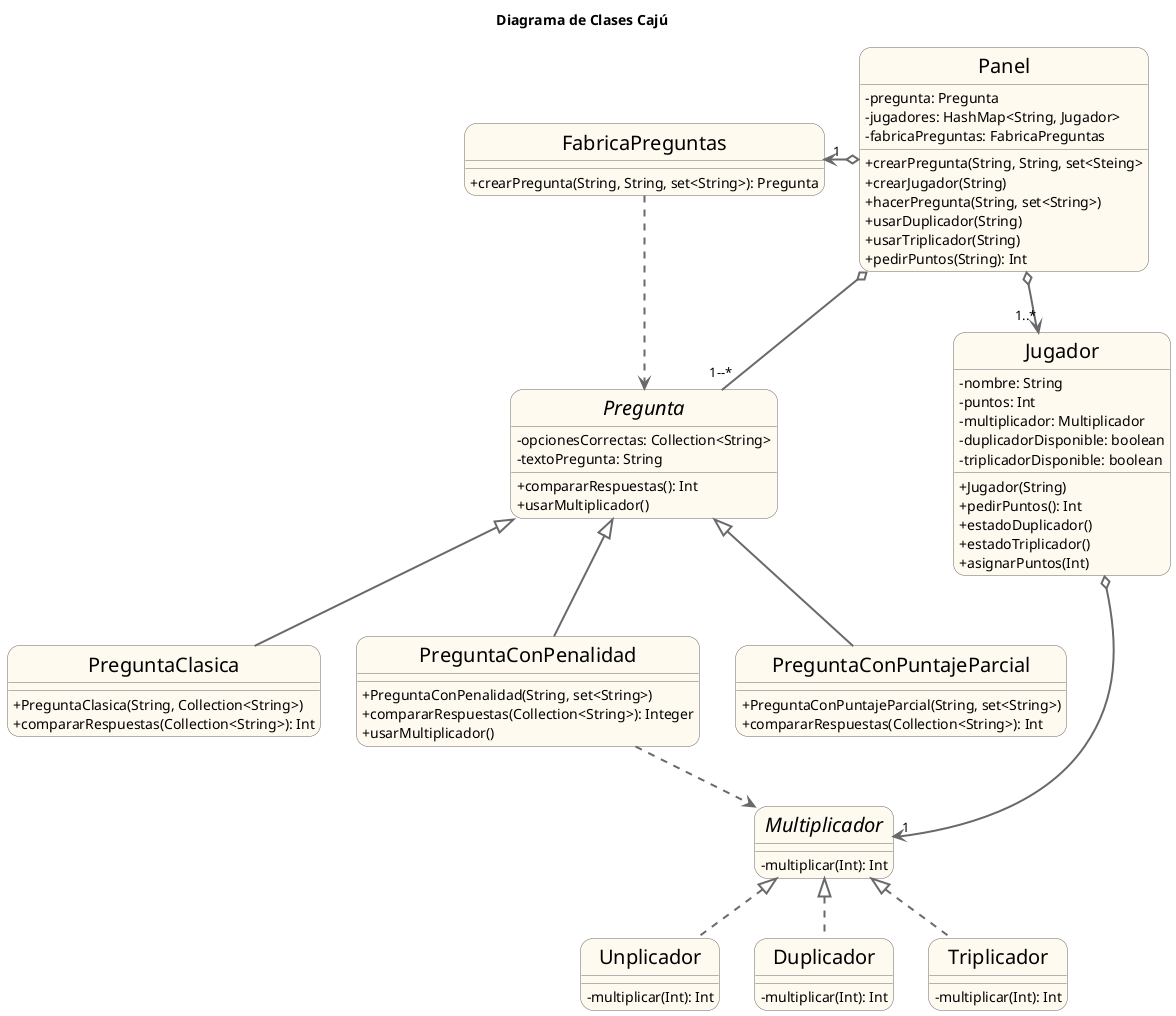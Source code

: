 @startuml TP2

title Diagrama de Clases Cajú

hide circle
skinparam classAttributeIconSize 0
skinparam roundcorner 25
skinparam sequenceArrowThickness 2
skinparam classFontSize 20

skinparam class {
BackgroundColor FloralWhite
ArrowColor DimGray
BorderColor DimGray
}

class Panel{
       - pregunta: Pregunta
       - jugadores: HashMap<String, Jugador>
       - fabricaPreguntas: FabricaPreguntas
       + crearPregunta(String, String, set<Steing>
       + crearJugador(String)
       + hacerPregunta(String, set<String>)
       + usarDuplicador(String)
       + usarTriplicador(String)
       + pedirPuntos(String): Int
}

class FabricaPreguntas{
       + crearPregunta(String, String, set<String>): Pregunta
}

class Jugador{
        - nombre: String
        - puntos: Int
        - multiplicador: Multiplicador
        - duplicadorDisponible: boolean
        - triplicadorDisponible: boolean
        + Jugador(String)
        + pedirPuntos(): Int
        + estadoDuplicador()
        + estadoTriplicador()
        + asignarPuntos(Int)
}

abstract class Pregunta{
        - opcionesCorrectas: Collection<String>
        - textoPregunta: String
        + compararRespuestas(): Int
        + usarMultiplicador()
}

class PreguntaClasica{
        + PreguntaClasica(String, Collection<String>)
        + compararRespuestas(Collection<String>): Int
}

class PreguntaConPenalidad{
        + PreguntaConPenalidad(String, set<String>)
        + compararRespuestas(Collection<String>): Integer
        + usarMultiplicador()
}

class PreguntaConPuntajeParcial{
        + PreguntaConPuntajeParcial(String, set<String>)
        + compararRespuestas(Collection<String>): Int
}

interface Multiplicador{
        - multiplicar(Int): Int
}

class Unplicador{
        - multiplicar(Int): Int
}

class Duplicador{
        - multiplicar(Int): Int
}

class Triplicador{
        - multiplicar(Int): Int
}

Panel o-->"1..*" Jugador
Panel o--"1--*" Pregunta
Panel o-left->"1" FabricaPreguntas
FabricaPreguntas ..> Pregunta
PreguntaClasica -up-|> Pregunta
PreguntaConPenalidad -up-|> Pregunta
PreguntaConPuntajeParcial -up-|> Pregunta
Unplicador .up.|> Multiplicador
Duplicador .up.|> Multiplicador
Triplicador .up.|> Multiplicador
Jugador o-->"1" Multiplicador
PreguntaConPenalidad ..> Multiplicador

@enduml